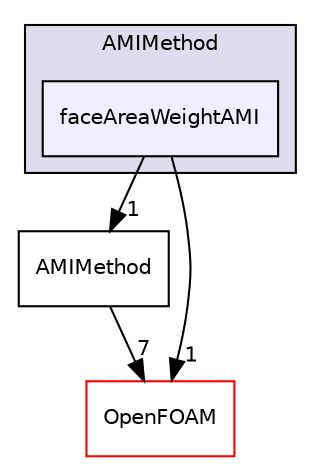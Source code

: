 digraph "src/meshTools/AMIInterpolation/AMIInterpolation/AMIMethod/faceAreaWeightAMI" {
  bgcolor=transparent;
  compound=true
  node [ fontsize="10", fontname="Helvetica"];
  edge [ labelfontsize="10", labelfontname="Helvetica"];
  subgraph clusterdir_ae2d92df690883ffa2776ae6ca73d07f {
    graph [ bgcolor="#ddddee", pencolor="black", label="AMIMethod" fontname="Helvetica", fontsize="10", URL="dir_ae2d92df690883ffa2776ae6ca73d07f.html"]
  dir_c23e4713d3f832484a4a5ab10f68d109 [shape=box, label="faceAreaWeightAMI", style="filled", fillcolor="#eeeeff", pencolor="black", URL="dir_c23e4713d3f832484a4a5ab10f68d109.html"];
  }
  dir_ab8d48b795ec09a4d7d6714f080de9a7 [shape=box label="AMIMethod" URL="dir_ab8d48b795ec09a4d7d6714f080de9a7.html"];
  dir_c5473ff19b20e6ec4dfe5c310b3778a8 [shape=box label="OpenFOAM" color="red" URL="dir_c5473ff19b20e6ec4dfe5c310b3778a8.html"];
  dir_ab8d48b795ec09a4d7d6714f080de9a7->dir_c5473ff19b20e6ec4dfe5c310b3778a8 [headlabel="7", labeldistance=1.5 headhref="dir_001958_002151.html"];
  dir_c23e4713d3f832484a4a5ab10f68d109->dir_ab8d48b795ec09a4d7d6714f080de9a7 [headlabel="1", labeldistance=1.5 headhref="dir_001960_001958.html"];
  dir_c23e4713d3f832484a4a5ab10f68d109->dir_c5473ff19b20e6ec4dfe5c310b3778a8 [headlabel="1", labeldistance=1.5 headhref="dir_001960_002151.html"];
}
